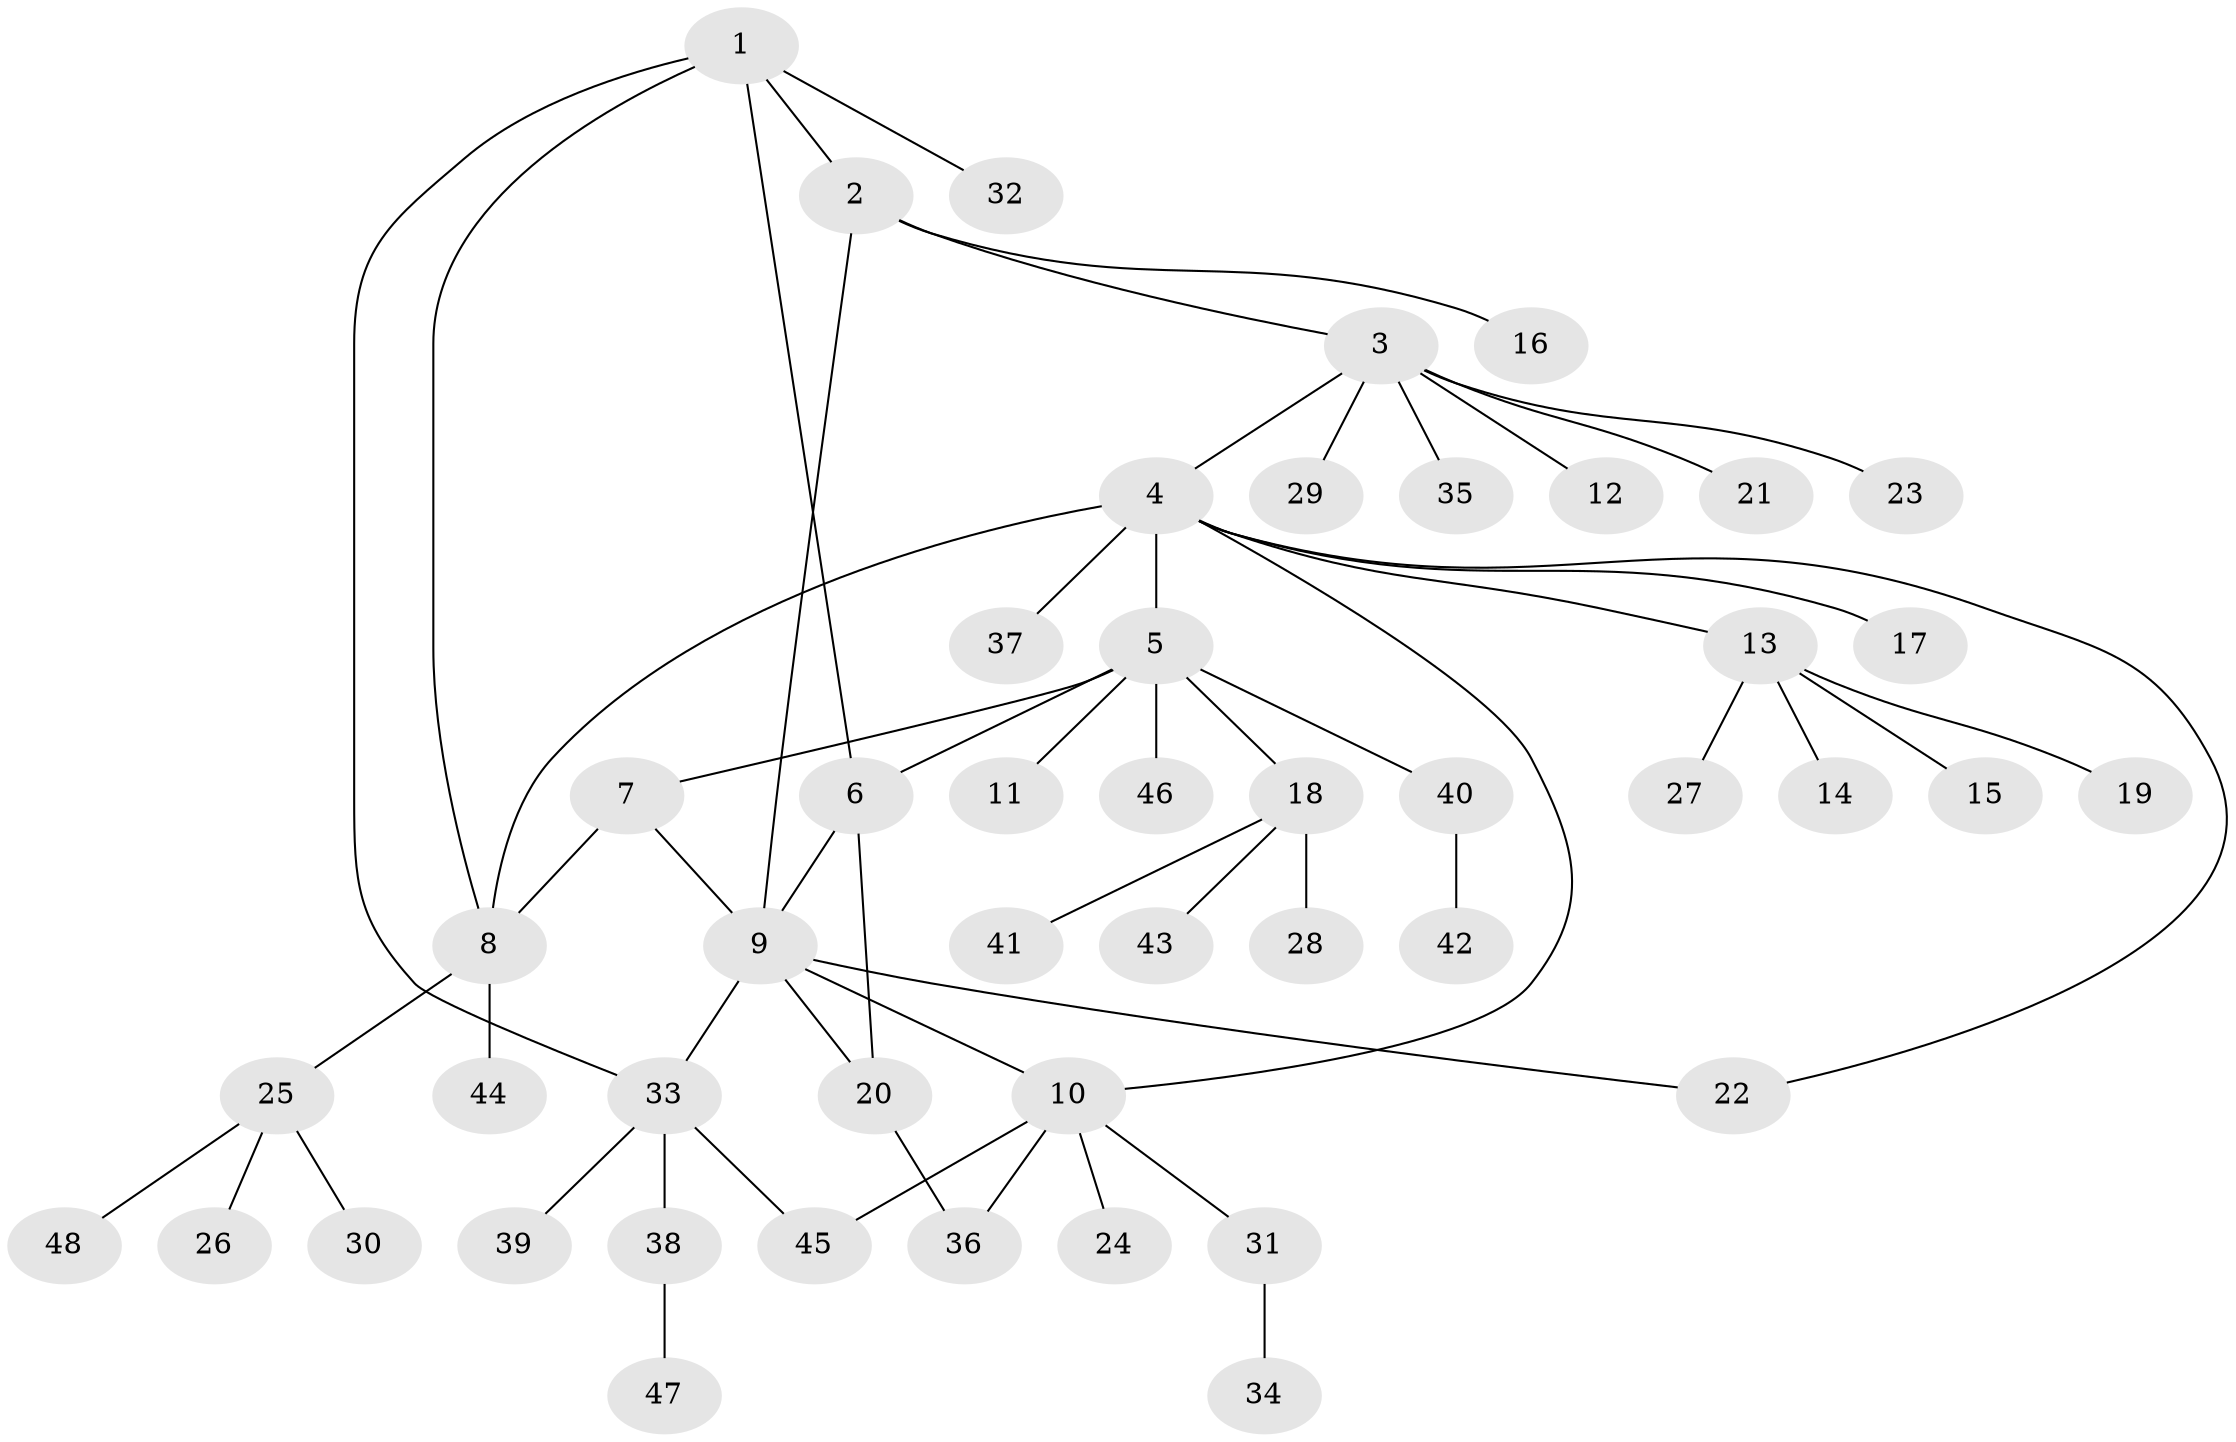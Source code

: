 // Generated by graph-tools (version 1.1) at 2025/37/03/09/25 02:37:30]
// undirected, 48 vertices, 58 edges
graph export_dot {
graph [start="1"]
  node [color=gray90,style=filled];
  1;
  2;
  3;
  4;
  5;
  6;
  7;
  8;
  9;
  10;
  11;
  12;
  13;
  14;
  15;
  16;
  17;
  18;
  19;
  20;
  21;
  22;
  23;
  24;
  25;
  26;
  27;
  28;
  29;
  30;
  31;
  32;
  33;
  34;
  35;
  36;
  37;
  38;
  39;
  40;
  41;
  42;
  43;
  44;
  45;
  46;
  47;
  48;
  1 -- 2;
  1 -- 6;
  1 -- 8;
  1 -- 32;
  1 -- 33;
  2 -- 3;
  2 -- 9;
  2 -- 16;
  3 -- 4;
  3 -- 12;
  3 -- 21;
  3 -- 23;
  3 -- 29;
  3 -- 35;
  4 -- 5;
  4 -- 8;
  4 -- 10;
  4 -- 13;
  4 -- 17;
  4 -- 22;
  4 -- 37;
  5 -- 6;
  5 -- 7;
  5 -- 11;
  5 -- 18;
  5 -- 40;
  5 -- 46;
  6 -- 9;
  6 -- 20;
  7 -- 8;
  7 -- 9;
  8 -- 25;
  8 -- 44;
  9 -- 10;
  9 -- 20;
  9 -- 22;
  9 -- 33;
  10 -- 24;
  10 -- 31;
  10 -- 36;
  10 -- 45;
  13 -- 14;
  13 -- 15;
  13 -- 19;
  13 -- 27;
  18 -- 28;
  18 -- 41;
  18 -- 43;
  20 -- 36;
  25 -- 26;
  25 -- 30;
  25 -- 48;
  31 -- 34;
  33 -- 38;
  33 -- 39;
  33 -- 45;
  38 -- 47;
  40 -- 42;
}

